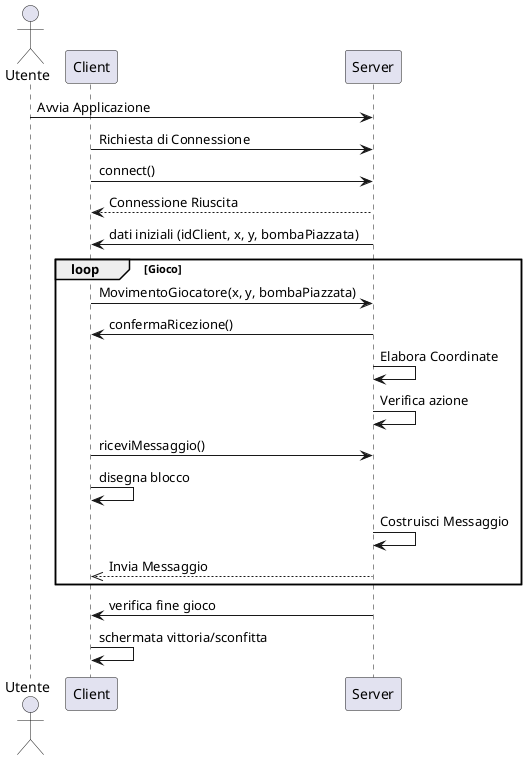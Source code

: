 @startuml
actor Utente as User
participant Client
participant Server

User -> Server: Avvia Applicazione
Client -> Server: Richiesta di Connessione
Client -> Server: connect()
Server --> Client: Connessione Riuscita

Server -> Client: dati iniziali (idClient, x, y, bombaPiazzata)

loop Gioco
    Client -> Server: MovimentoGiocatore(x, y, bombaPiazzata)
    Server -> Client: confermaRicezione()
    Server -> Server: Elabora Coordinate
    Server -> Server: Verifica azione
    Client -> Server: riceviMessaggio()
    Client -> Client: disegna blocco
    Server -> Server: Costruisci Messaggio
    Server -->> Client: Invia Messaggio
end loop

Server -> Client: verifica fine gioco
Client -> Client: schermata vittoria/sconfitta
@enduml